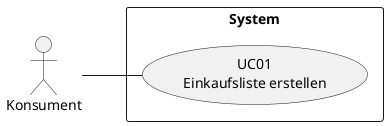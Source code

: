 @startuml
left to right direction

:Konsument: as act01

rectangle "System" {
    "UC01\nEinkaufsliste erstellen" as (uc01)
}

act01 -- (uc01)
@enduml
